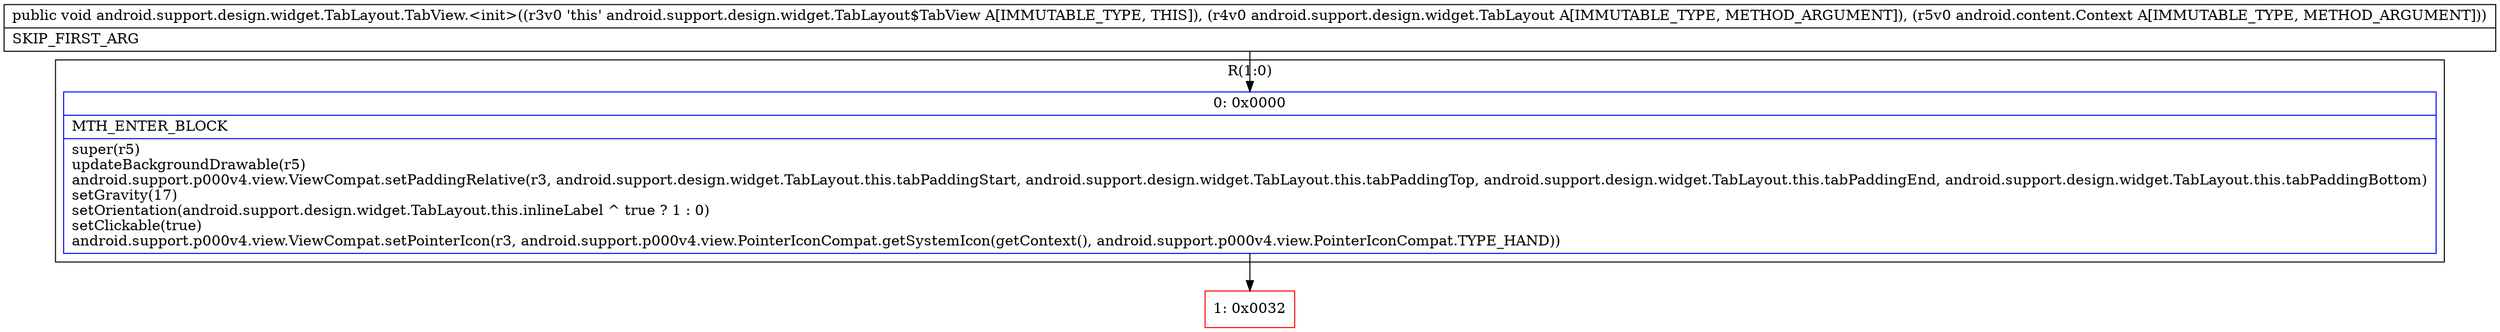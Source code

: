 digraph "CFG forandroid.support.design.widget.TabLayout.TabView.\<init\>(Landroid\/support\/design\/widget\/TabLayout;Landroid\/content\/Context;)V" {
subgraph cluster_Region_1255193587 {
label = "R(1:0)";
node [shape=record,color=blue];
Node_0 [shape=record,label="{0\:\ 0x0000|MTH_ENTER_BLOCK\l|super(r5)\lupdateBackgroundDrawable(r5)\landroid.support.p000v4.view.ViewCompat.setPaddingRelative(r3, android.support.design.widget.TabLayout.this.tabPaddingStart, android.support.design.widget.TabLayout.this.tabPaddingTop, android.support.design.widget.TabLayout.this.tabPaddingEnd, android.support.design.widget.TabLayout.this.tabPaddingBottom)\lsetGravity(17)\lsetOrientation(android.support.design.widget.TabLayout.this.inlineLabel ^ true ? 1 : 0)\lsetClickable(true)\landroid.support.p000v4.view.ViewCompat.setPointerIcon(r3, android.support.p000v4.view.PointerIconCompat.getSystemIcon(getContext(), android.support.p000v4.view.PointerIconCompat.TYPE_HAND))\l}"];
}
Node_1 [shape=record,color=red,label="{1\:\ 0x0032}"];
MethodNode[shape=record,label="{public void android.support.design.widget.TabLayout.TabView.\<init\>((r3v0 'this' android.support.design.widget.TabLayout$TabView A[IMMUTABLE_TYPE, THIS]), (r4v0 android.support.design.widget.TabLayout A[IMMUTABLE_TYPE, METHOD_ARGUMENT]), (r5v0 android.content.Context A[IMMUTABLE_TYPE, METHOD_ARGUMENT]))  | SKIP_FIRST_ARG\l}"];
MethodNode -> Node_0;
Node_0 -> Node_1;
}

